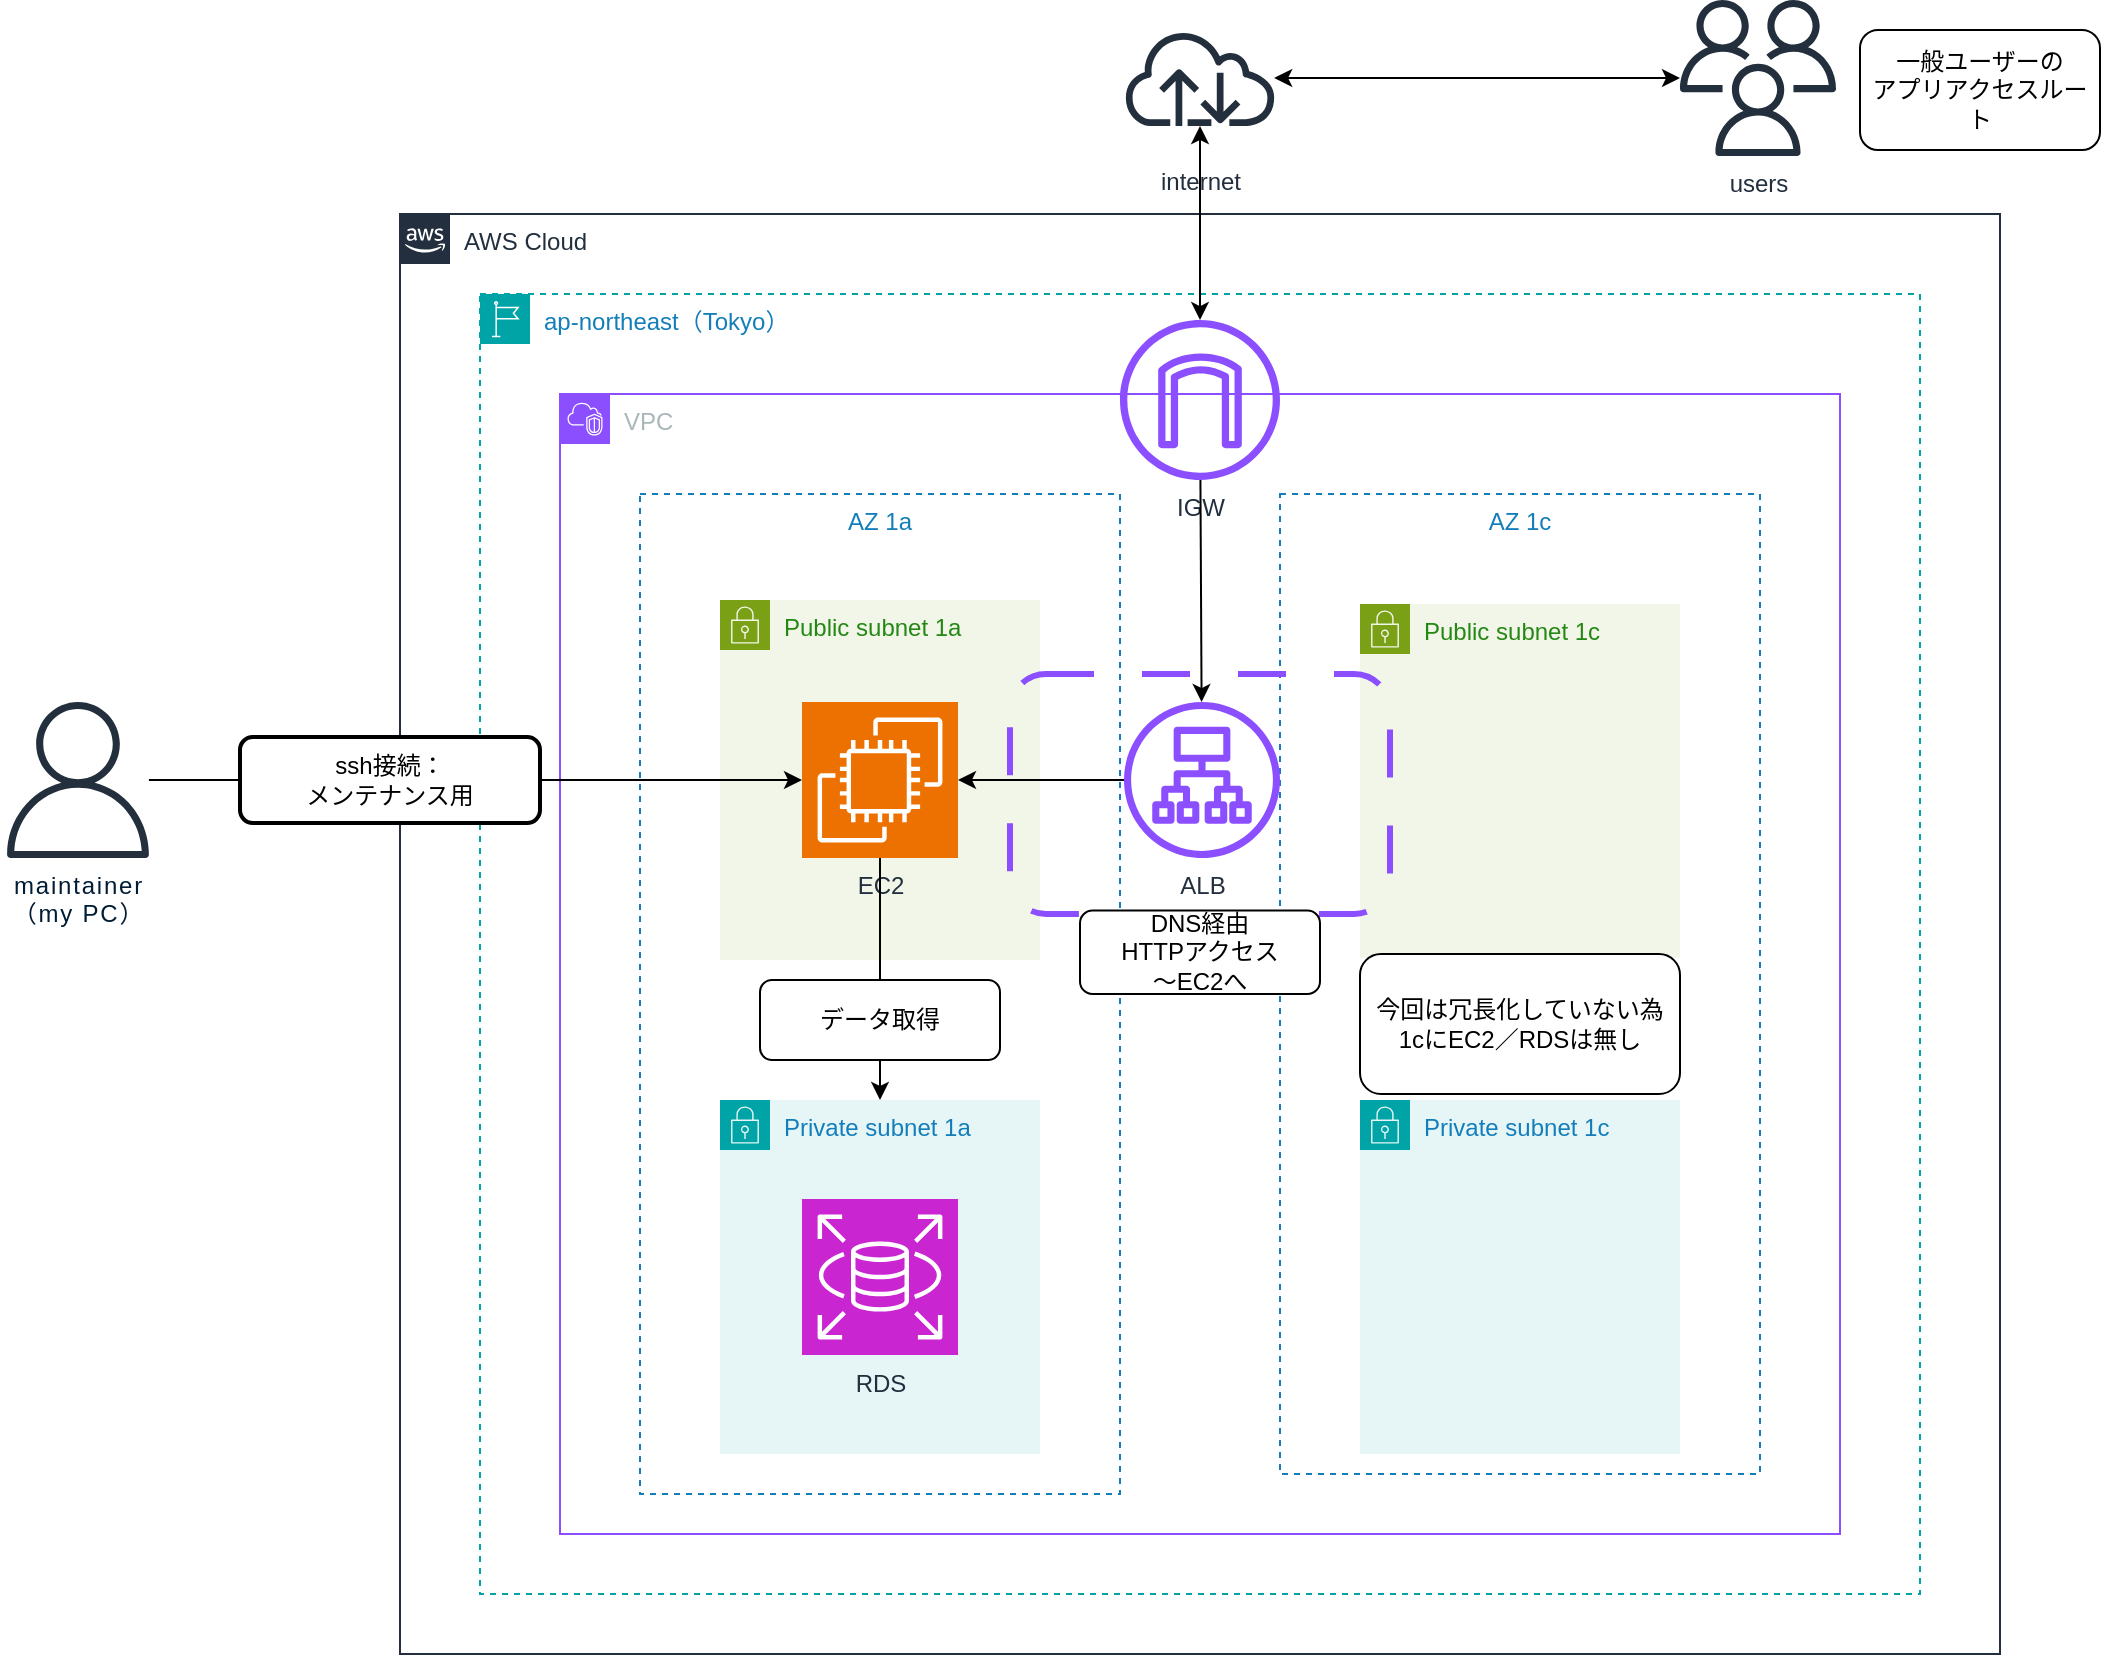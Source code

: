 <mxfile>
    <diagram id="5WauhiFNpm6X75GpS0oM" name="ページ1">
        <mxGraphModel dx="878" dy="662" grid="1" gridSize="10" guides="1" tooltips="1" connect="1" arrows="1" fold="1" page="1" pageScale="1" pageWidth="1169" pageHeight="827" background="#ffffff" math="0" shadow="0">
            <root>
                <mxCell id="0"/>
                <mxCell id="1" parent="0"/>
                <mxCell id="39" value="" style="group" parent="1" vertex="1" connectable="0">
                    <mxGeometry x="240" y="107" width="800" height="720" as="geometry"/>
                </mxCell>
                <mxCell id="27" value="AZ 1c" style="fillColor=none;strokeColor=#147EBA;dashed=1;verticalAlign=top;fontStyle=0;fontColor=#147EBA;whiteSpace=wrap;html=1;container=0;rounded=0;" parent="39" vertex="1">
                    <mxGeometry x="440" y="140" width="240" height="490" as="geometry"/>
                </mxCell>
                <mxCell id="7" value="AZ 1a" style="fillColor=none;strokeColor=#147EBA;dashed=1;verticalAlign=top;fontStyle=0;fontColor=#147EBA;whiteSpace=wrap;html=1;container=0;" parent="39" vertex="1">
                    <mxGeometry x="120" y="140" width="240" height="500" as="geometry"/>
                </mxCell>
                <mxCell id="21" value="AWS Cloud" style="points=[[0,0],[0.25,0],[0.5,0],[0.75,0],[1,0],[1,0.25],[1,0.5],[1,0.75],[1,1],[0.75,1],[0.5,1],[0.25,1],[0,1],[0,0.75],[0,0.5],[0,0.25]];outlineConnect=0;gradientColor=none;html=1;whiteSpace=wrap;fontSize=12;fontStyle=0;container=0;pointerEvents=0;collapsible=0;recursiveResize=0;shape=mxgraph.aws4.group;grIcon=mxgraph.aws4.group_aws_cloud_alt;strokeColor=#232F3E;fillColor=none;verticalAlign=top;align=left;spacingLeft=30;fontColor=#232F3E;dashed=0;" parent="39" vertex="1">
                    <mxGeometry width="800" height="720" as="geometry"/>
                </mxCell>
                <mxCell id="20" value="ap-northeast（Tokyo）" style="points=[[0,0],[0.25,0],[0.5,0],[0.75,0],[1,0],[1,0.25],[1,0.5],[1,0.75],[1,1],[0.75,1],[0.5,1],[0.25,1],[0,1],[0,0.75],[0,0.5],[0,0.25]];outlineConnect=0;gradientColor=none;html=1;whiteSpace=wrap;fontSize=12;fontStyle=0;container=0;pointerEvents=0;collapsible=0;recursiveResize=0;shape=mxgraph.aws4.group;grIcon=mxgraph.aws4.group_region;strokeColor=#00A4A6;fillColor=none;verticalAlign=top;align=left;spacingLeft=30;fontColor=#147EBA;dashed=1;" parent="39" vertex="1">
                    <mxGeometry x="40" y="40" width="720" height="650" as="geometry"/>
                </mxCell>
                <mxCell id="2" value="VPC" style="points=[[0,0],[0.25,0],[0.5,0],[0.75,0],[1,0],[1,0.25],[1,0.5],[1,0.75],[1,1],[0.75,1],[0.5,1],[0.25,1],[0,1],[0,0.75],[0,0.5],[0,0.25]];outlineConnect=0;gradientColor=none;html=1;whiteSpace=wrap;fontSize=12;fontStyle=0;container=0;pointerEvents=0;collapsible=0;recursiveResize=0;shape=mxgraph.aws4.group;grIcon=mxgraph.aws4.group_vpc2;strokeColor=#8C4FFF;fillColor=none;verticalAlign=top;align=left;spacingLeft=30;fontColor=#AAB7B8;dashed=0;" parent="39" vertex="1">
                    <mxGeometry x="80" y="90" width="640" height="570" as="geometry"/>
                </mxCell>
                <mxCell id="13" value="IGW" style="sketch=0;outlineConnect=0;fontColor=#232F3E;gradientColor=none;fillColor=#8C4FFF;strokeColor=none;dashed=0;verticalLabelPosition=bottom;verticalAlign=top;align=center;html=1;fontSize=12;fontStyle=0;aspect=fixed;pointerEvents=1;shape=mxgraph.aws4.internet_gateway;container=0;" parent="39" vertex="1">
                    <mxGeometry x="360" y="53" width="80" height="80" as="geometry"/>
                </mxCell>
                <mxCell id="44" style="edgeStyle=none;html=1;startArrow=classic;startFill=1;endArrow=none;endFill=0;" parent="39" source="38" target="13" edge="1">
                    <mxGeometry relative="1" as="geometry"/>
                </mxCell>
                <mxCell id="36" value="Public subnet 1c" style="points=[[0,0],[0.25,0],[0.5,0],[0.75,0],[1,0],[1,0.25],[1,0.5],[1,0.75],[1,1],[0.75,1],[0.5,1],[0.25,1],[0,1],[0,0.75],[0,0.5],[0,0.25]];outlineConnect=0;gradientColor=none;html=1;whiteSpace=wrap;fontSize=12;fontStyle=0;container=0;pointerEvents=0;collapsible=0;recursiveResize=0;shape=mxgraph.aws4.group;grIcon=mxgraph.aws4.group_security_group;grStroke=0;strokeColor=#7AA116;fillColor=#F2F6E8;verticalAlign=top;align=left;spacingLeft=30;fontColor=#248814;dashed=0;" parent="39" vertex="1">
                    <mxGeometry x="480" y="195" width="160" height="177" as="geometry"/>
                </mxCell>
                <mxCell id="10" value="Private subnet 1a" style="points=[[0,0],[0.25,0],[0.5,0],[0.75,0],[1,0],[1,0.25],[1,0.5],[1,0.75],[1,1],[0.75,1],[0.5,1],[0.25,1],[0,1],[0,0.75],[0,0.5],[0,0.25]];outlineConnect=0;gradientColor=none;html=1;whiteSpace=wrap;fontSize=12;fontStyle=0;container=0;pointerEvents=0;collapsible=0;recursiveResize=0;shape=mxgraph.aws4.group;grIcon=mxgraph.aws4.group_security_group;grStroke=0;strokeColor=#00A4A6;fillColor=#E6F6F7;verticalAlign=top;align=left;spacingLeft=30;fontColor=#147EBA;dashed=0;" parent="39" vertex="1">
                    <mxGeometry x="160" y="443" width="160" height="177" as="geometry"/>
                </mxCell>
                <mxCell id="35" value="Private subnet 1c" style="points=[[0,0],[0.25,0],[0.5,0],[0.75,0],[1,0],[1,0.25],[1,0.5],[1,0.75],[1,1],[0.75,1],[0.5,1],[0.25,1],[0,1],[0,0.75],[0,0.5],[0,0.25]];outlineConnect=0;gradientColor=none;html=1;whiteSpace=wrap;fontSize=12;fontStyle=0;container=0;pointerEvents=0;collapsible=0;recursiveResize=0;shape=mxgraph.aws4.group;grIcon=mxgraph.aws4.group_security_group;grStroke=0;strokeColor=#00A4A6;fillColor=#E6F6F7;verticalAlign=top;align=left;spacingLeft=30;fontColor=#147EBA;dashed=0;" parent="39" vertex="1">
                    <mxGeometry x="480" y="443" width="160" height="177" as="geometry"/>
                </mxCell>
                <mxCell id="6" value="RDS" style="sketch=0;points=[[0,0,0],[0.25,0,0],[0.5,0,0],[0.75,0,0],[1,0,0],[0,1,0],[0.25,1,0],[0.5,1,0],[0.75,1,0],[1,1,0],[0,0.25,0],[0,0.5,0],[0,0.75,0],[1,0.25,0],[1,0.5,0],[1,0.75,0]];outlineConnect=0;fontColor=#232F3E;fillColor=#C925D1;strokeColor=#ffffff;dashed=0;verticalLabelPosition=bottom;verticalAlign=top;align=center;html=1;fontSize=12;fontStyle=0;aspect=fixed;shape=mxgraph.aws4.resourceIcon;resIcon=mxgraph.aws4.rds;container=0;" parent="39" vertex="1">
                    <mxGeometry x="201" y="492.5" width="78" height="78" as="geometry"/>
                </mxCell>
                <mxCell id="41" value="" style="group" parent="39" vertex="1" connectable="0">
                    <mxGeometry x="160" y="193" width="160" height="180" as="geometry"/>
                </mxCell>
                <mxCell id="11" value="Public subnet 1a" style="points=[[0,0],[0.25,0],[0.5,0],[0.75,0],[1,0],[1,0.25],[1,0.5],[1,0.75],[1,1],[0.75,1],[0.5,1],[0.25,1],[0,1],[0,0.75],[0,0.5],[0,0.25]];outlineConnect=0;gradientColor=none;html=1;whiteSpace=wrap;fontSize=12;fontStyle=0;container=0;pointerEvents=0;collapsible=0;recursiveResize=0;shape=mxgraph.aws4.group;grIcon=mxgraph.aws4.group_security_group;grStroke=0;strokeColor=#7AA116;fillColor=#F2F6E8;verticalAlign=top;align=left;spacingLeft=30;fontColor=#248814;dashed=0;" parent="41" vertex="1">
                    <mxGeometry width="160" height="180" as="geometry"/>
                </mxCell>
                <mxCell id="4" value="EC2" style="sketch=0;points=[[0,0,0],[0.25,0,0],[0.5,0,0],[0.75,0,0],[1,0,0],[0,1,0],[0.25,1,0],[0.5,1,0],[0.75,1,0],[1,1,0],[0,0.25,0],[0,0.5,0],[0,0.75,0],[1,0.25,0],[1,0.5,0],[1,0.75,0]];outlineConnect=0;fontColor=#232F3E;fillColor=#ED7100;strokeColor=#ffffff;dashed=0;verticalLabelPosition=bottom;verticalAlign=top;align=center;html=1;fontSize=12;fontStyle=0;aspect=fixed;shape=mxgraph.aws4.resourceIcon;resIcon=mxgraph.aws4.ec2;container=0;" parent="41" vertex="1">
                    <mxGeometry x="41" y="51" width="78" height="78" as="geometry"/>
                </mxCell>
                <mxCell id="51" value="" style="rounded=1;whiteSpace=wrap;html=1;dashed=1;strokeColor=light-dark(#8c4fff, #ededed);strokeWidth=3;perimeterSpacing=0;dashPattern=8 8;fillColor=none;glass=0;shadow=0;" parent="39" vertex="1">
                    <mxGeometry x="305" y="230" width="190" height="120" as="geometry"/>
                </mxCell>
                <mxCell id="55" style="edgeStyle=none;html=1;exitX=0.5;exitY=1;exitDx=0;exitDy=0;exitPerimeter=0;entryX=0.5;entryY=0;entryDx=0;entryDy=0;" parent="39" source="4" target="10" edge="1">
                    <mxGeometry relative="1" as="geometry"/>
                </mxCell>
                <mxCell id="64" style="edgeStyle=none;html=1;" parent="39" source="38" target="4" edge="1">
                    <mxGeometry relative="1" as="geometry"/>
                </mxCell>
                <mxCell id="38" value="ALB" style="sketch=0;outlineConnect=0;fontColor=#232F3E;gradientColor=none;fillColor=#8C4FFF;strokeColor=none;dashed=0;verticalLabelPosition=bottom;verticalAlign=top;align=center;html=1;fontSize=12;fontStyle=0;aspect=fixed;pointerEvents=1;shape=mxgraph.aws4.application_load_balancer;container=0;" parent="39" vertex="1">
                    <mxGeometry x="362" y="244" width="78" height="78" as="geometry"/>
                </mxCell>
                <mxCell id="61" value="データ取得" style="rounded=1;whiteSpace=wrap;html=1;" parent="39" vertex="1">
                    <mxGeometry x="180" y="383" width="120" height="40" as="geometry"/>
                </mxCell>
                <mxCell id="63" value="今回は冗長化していない為&lt;font color=&quot;#000000&quot;&gt;&lt;br&gt;&lt;/font&gt;&lt;span style=&quot;background-color: transparent;&quot;&gt;1cにEC2／RDSは無し&lt;/span&gt;" style="rounded=1;whiteSpace=wrap;html=1;" parent="39" vertex="1">
                    <mxGeometry x="480" y="370" width="160" height="70" as="geometry"/>
                </mxCell>
                <mxCell id="68" value="DNS経由&lt;br&gt;HTTPアクセス&lt;br&gt;～EC2へ" style="rounded=1;whiteSpace=wrap;html=1;" parent="39" vertex="1">
                    <mxGeometry x="340" y="348.25" width="120" height="41.75" as="geometry"/>
                </mxCell>
                <mxCell id="49" style="edgeStyle=none;html=1;startArrow=classic;startFill=1;" parent="1" source="14" target="16" edge="1">
                    <mxGeometry relative="1" as="geometry"/>
                </mxCell>
                <mxCell id="14" value="users" style="sketch=0;outlineConnect=0;fontColor=#232F3E;gradientColor=none;fillColor=#232F3D;strokeColor=none;dashed=0;verticalLabelPosition=bottom;verticalAlign=top;align=center;html=1;fontSize=12;fontStyle=0;aspect=fixed;pointerEvents=1;shape=mxgraph.aws4.users;" parent="1" vertex="1">
                    <mxGeometry x="880" width="78" height="78" as="geometry"/>
                </mxCell>
                <mxCell id="16" value="&lt;div&gt;&lt;br&gt;&lt;/div&gt;internet" style="sketch=0;outlineConnect=0;fontColor=#232F3E;gradientColor=none;fillColor=#232F3D;strokeColor=none;dashed=0;verticalLabelPosition=bottom;verticalAlign=top;align=center;html=1;fontSize=12;fontStyle=0;aspect=fixed;pointerEvents=1;shape=mxgraph.aws4.internet;" parent="1" vertex="1">
                    <mxGeometry x="601" y="15" width="78" height="48" as="geometry"/>
                </mxCell>
                <mxCell id="19" value="&lt;span style=&quot;color: rgb(0, 29, 53); font-family: Arial, sans-serif; letter-spacing: 0.9px; text-align: start; text-wrap-mode: wrap; background-color: rgb(255, 255, 255);&quot;&gt;&lt;font&gt;maintainer&lt;br&gt;（my PC）&lt;/font&gt;&lt;/span&gt;" style="sketch=0;outlineConnect=0;fontColor=#232F3E;gradientColor=none;fillColor=#232F3D;strokeColor=none;dashed=0;verticalLabelPosition=bottom;verticalAlign=top;align=center;html=1;fontSize=12;fontStyle=0;aspect=fixed;pointerEvents=1;shape=mxgraph.aws4.user;" parent="1" vertex="1">
                    <mxGeometry x="40" y="351" width="78" height="78" as="geometry"/>
                </mxCell>
                <mxCell id="43" style="edgeStyle=none;html=1;entryX=0;entryY=0.5;entryDx=0;entryDy=0;entryPerimeter=0;" parent="1" source="52" target="4" edge="1">
                    <mxGeometry relative="1" as="geometry"/>
                </mxCell>
                <mxCell id="46" style="edgeStyle=none;html=1;startArrow=classic;startFill=1;" parent="1" source="13" target="16" edge="1">
                    <mxGeometry relative="1" as="geometry"/>
                </mxCell>
                <mxCell id="58" value="" style="edgeStyle=none;html=1;entryX=0;entryY=0.5;entryDx=0;entryDy=0;entryPerimeter=0;endArrow=none;endFill=0;" parent="1" source="19" target="52" edge="1">
                    <mxGeometry relative="1" as="geometry">
                        <mxPoint x="114" y="390" as="sourcePoint"/>
                        <mxPoint x="441" y="390" as="targetPoint"/>
                    </mxGeometry>
                </mxCell>
                <mxCell id="52" value="ssh接続：&lt;br&gt;メンテナンス用" style="rounded=1;whiteSpace=wrap;html=1;strokeWidth=2;" parent="1" vertex="1">
                    <mxGeometry x="160" y="368.5" width="150" height="43" as="geometry"/>
                </mxCell>
                <mxCell id="66" value="一般ユーザーの&lt;br&gt;アプリアクセスルート" style="rounded=1;whiteSpace=wrap;html=1;" parent="1" vertex="1">
                    <mxGeometry x="970" y="15" width="120" height="60" as="geometry"/>
                </mxCell>
            </root>
        </mxGraphModel>
    </diagram>
</mxfile>